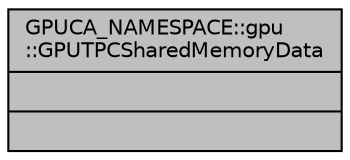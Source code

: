 digraph "GPUCA_NAMESPACE::gpu::GPUTPCSharedMemoryData"
{
 // INTERACTIVE_SVG=YES
  bgcolor="transparent";
  edge [fontname="Helvetica",fontsize="10",labelfontname="Helvetica",labelfontsize="10"];
  node [fontname="Helvetica",fontsize="10",shape=record];
  Node1 [label="{GPUCA_NAMESPACE::gpu\l::GPUTPCSharedMemoryData\n||}",height=0.2,width=0.4,color="black", fillcolor="grey75", style="filled", fontcolor="black"];
}
